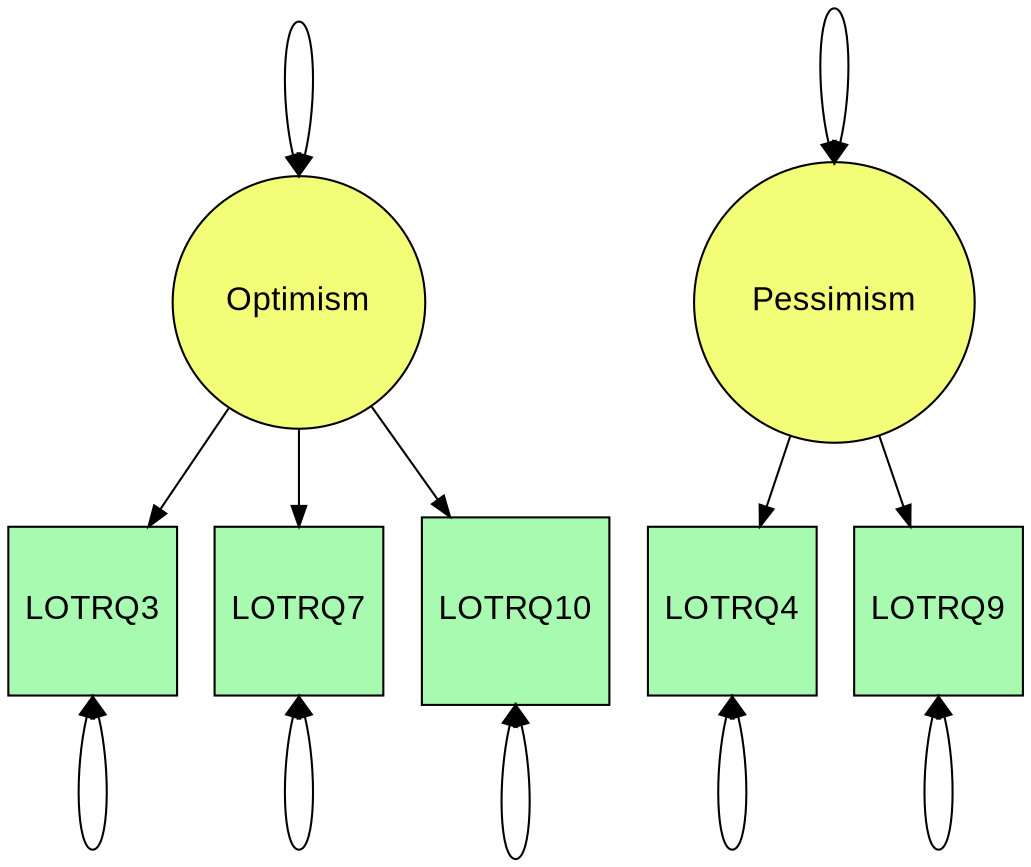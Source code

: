 digraph "LOTRBackTestReduced" {
	 node [style=filled, fontname="Arial", fontsize=16];
 	 /* Manifest Variables */
 	 { rank = max; LOTRQ3; LOTRQ4; LOTRQ7; LOTRQ9; LOTRQ10 }
	 LOTRQ3 [shape=square, fillcolor="#a9fab1", height=0.5, width=0.5];
	 LOTRQ4 [shape=square, fillcolor="#a9fab1", height=0.5, width=0.5];
	 LOTRQ7 [shape=square, fillcolor="#a9fab1", height=0.5, width=0.5];
	 LOTRQ9 [shape=square, fillcolor="#a9fab1", height=0.5, width=0.5];
	 LOTRQ10 [shape=square, fillcolor="#a9fab1", height=0.5, width=0.5];
/* Latent Variables */
	 Optimism [shape=circle, fillcolor="#f4fd78"];
	 Pessimism [shape=circle, fillcolor="#f4fd78"];
/* Paths */
	 Optimism -> LOTRQ3[dir=forward];
	 Optimism -> LOTRQ7[dir=forward];
	 Optimism -> LOTRQ10[dir=forward];
	 Pessimism -> LOTRQ4[dir=forward];
	 Pessimism -> LOTRQ9[dir=forward];
	 LOTRQ3 -> LOTRQ3[dir=both, headport=s, tailport=s];
	 LOTRQ4 -> LOTRQ4[dir=both, headport=s, tailport=s];
	 LOTRQ7 -> LOTRQ7[dir=both, headport=s, tailport=s];
	 LOTRQ9 -> LOTRQ9[dir=both, headport=s, tailport=s];
	 LOTRQ10 -> LOTRQ10[dir=both, headport=s, tailport=s];
	 Optimism -> Optimism[dir=both, headport=n, tailport=n];
	 Pessimism -> Pessimism[dir=both, headport=n, tailport=n];
}

